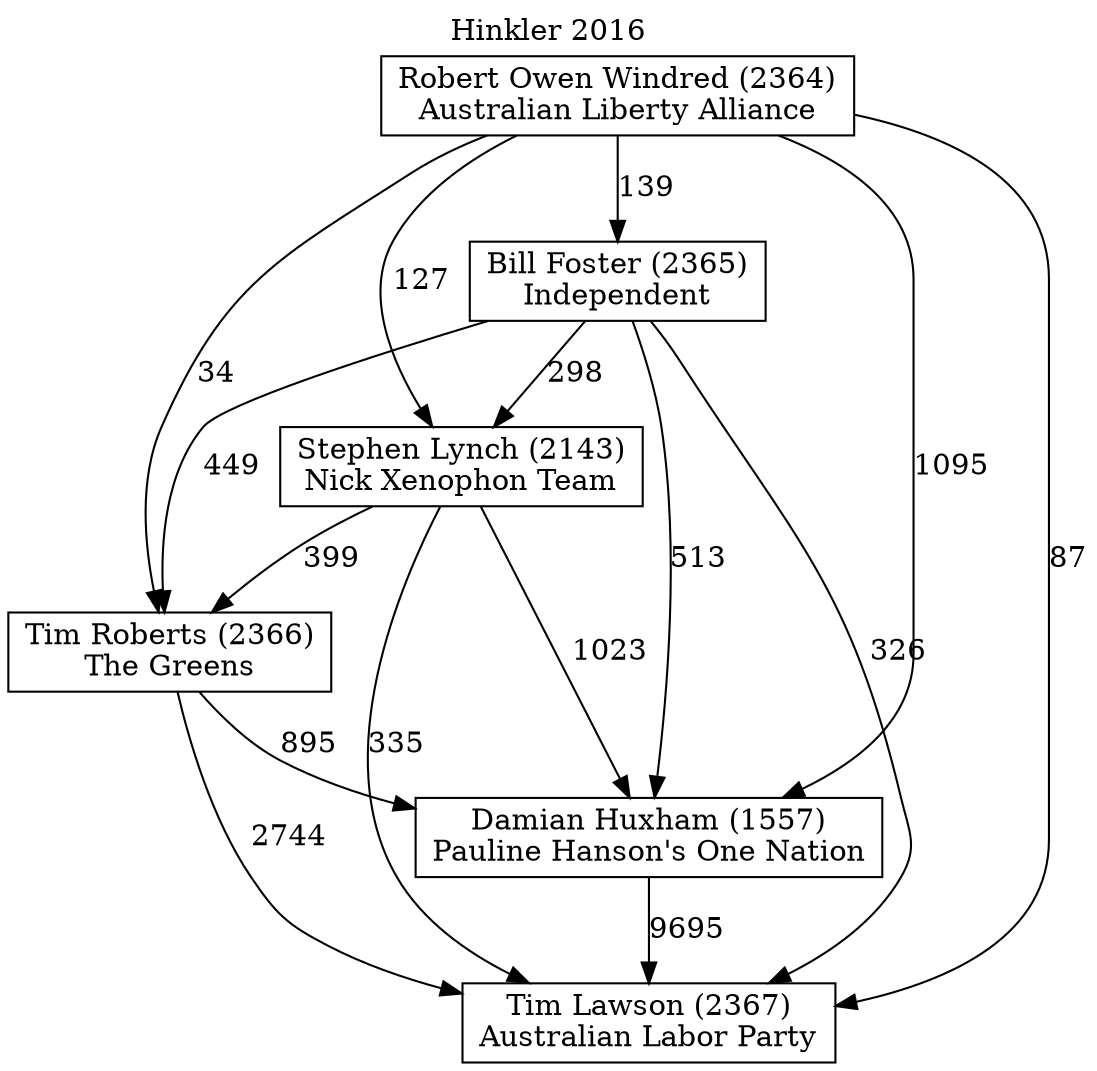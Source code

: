 // House preference flow
digraph "Tim Lawson (2367)_Hinkler_2016" {
	graph [label="Hinkler 2016" labelloc=t mclimit=10]
	node [shape=box]
	"Bill Foster (2365)" [label="Bill Foster (2365)
Independent"]
	"Tim Roberts (2366)" [label="Tim Roberts (2366)
The Greens"]
	"Tim Lawson (2367)" [label="Tim Lawson (2367)
Australian Labor Party"]
	"Stephen Lynch (2143)" [label="Stephen Lynch (2143)
Nick Xenophon Team"]
	"Robert Owen Windred (2364)" [label="Robert Owen Windred (2364)
Australian Liberty Alliance"]
	"Damian Huxham (1557)" [label="Damian Huxham (1557)
Pauline Hanson's One Nation"]
	"Robert Owen Windred (2364)" -> "Tim Lawson (2367)" [label=87]
	"Stephen Lynch (2143)" -> "Tim Lawson (2367)" [label=335]
	"Bill Foster (2365)" -> "Stephen Lynch (2143)" [label=298]
	"Stephen Lynch (2143)" -> "Damian Huxham (1557)" [label=1023]
	"Stephen Lynch (2143)" -> "Tim Roberts (2366)" [label=399]
	"Bill Foster (2365)" -> "Damian Huxham (1557)" [label=513]
	"Tim Roberts (2366)" -> "Tim Lawson (2367)" [label=2744]
	"Robert Owen Windred (2364)" -> "Damian Huxham (1557)" [label=1095]
	"Robert Owen Windred (2364)" -> "Stephen Lynch (2143)" [label=127]
	"Robert Owen Windred (2364)" -> "Tim Roberts (2366)" [label=34]
	"Robert Owen Windred (2364)" -> "Bill Foster (2365)" [label=139]
	"Bill Foster (2365)" -> "Tim Roberts (2366)" [label=449]
	"Bill Foster (2365)" -> "Tim Lawson (2367)" [label=326]
	"Tim Roberts (2366)" -> "Damian Huxham (1557)" [label=895]
	"Damian Huxham (1557)" -> "Tim Lawson (2367)" [label=9695]
}
